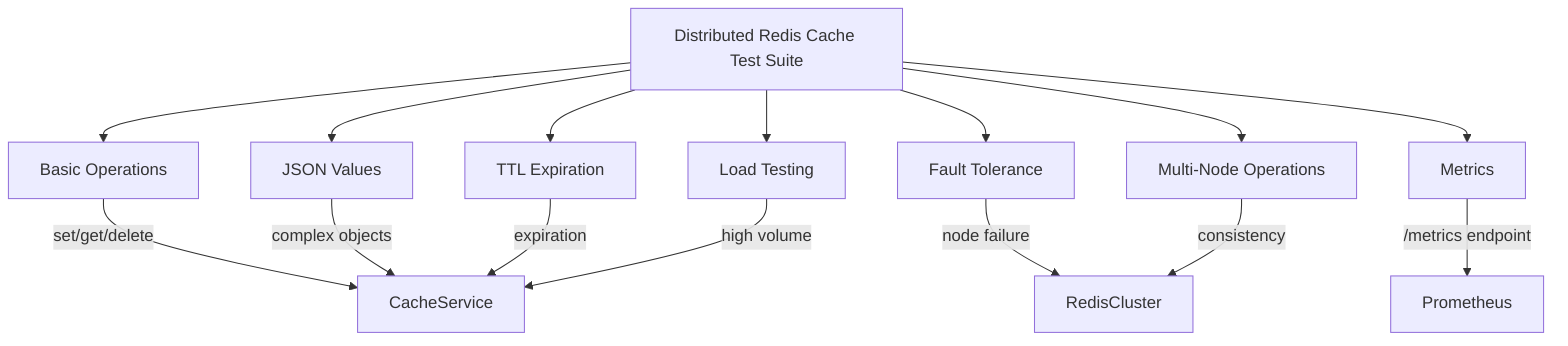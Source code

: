 graph TD
    TestSuite[Distributed Redis Cache Test Suite]
    Basic[Basic Operations]
    JSON[JSON Values]
    TTL[TTL Expiration]
    Load[Load Testing]
    Fault[Fault Tolerance]
    Multi[Multi-Node Operations]
    Metrics[Metrics]

    TestSuite --> Basic
    TestSuite --> JSON
    TestSuite --> TTL
    TestSuite --> Load
    TestSuite --> Fault
    TestSuite --> Multi
    TestSuite --> Metrics

    Basic -->|set/get/delete| CacheService
    JSON -->|complex objects| CacheService
    TTL -->|expiration| CacheService
    Load -->|high volume| CacheService
    Fault -->|node failure| RedisCluster
    Multi -->|consistency| RedisCluster
    Metrics -->|/metrics endpoint| Prometheus